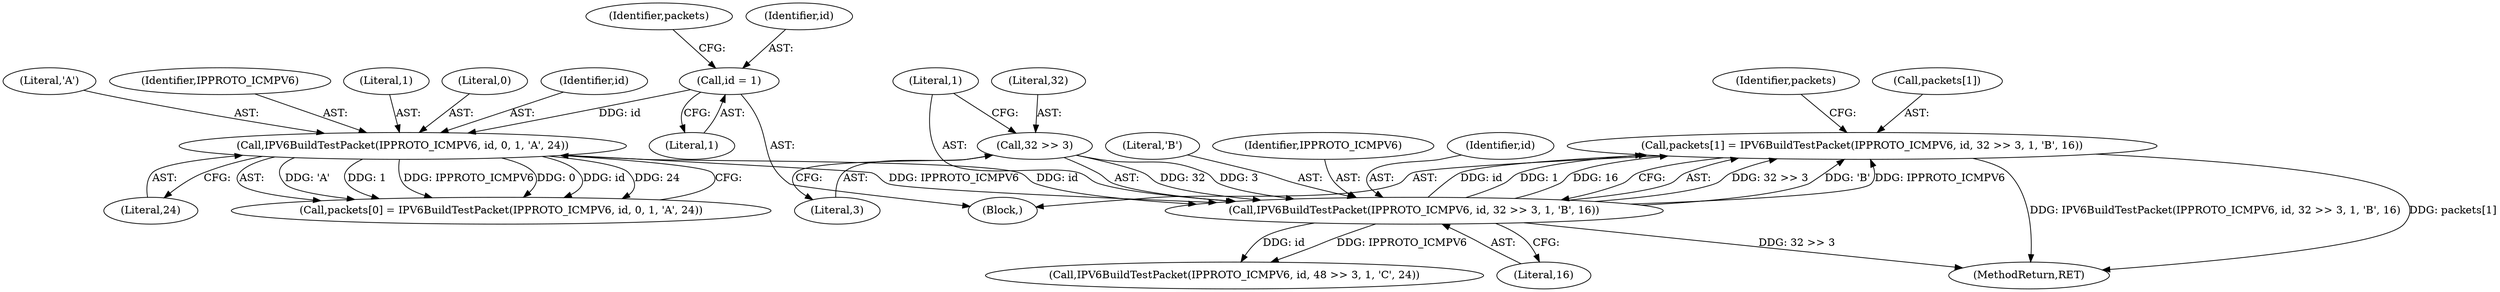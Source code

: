 digraph "0_suricata_4a04f814b15762eb446a5ead4d69d021512df6f8_14@array" {
"1000155" [label="(Call,packets[1] = IPV6BuildTestPacket(IPPROTO_ICMPV6, id, 32 >> 3, 1, 'B', 16))"];
"1000159" [label="(Call,IPV6BuildTestPacket(IPPROTO_ICMPV6, id, 32 >> 3, 1, 'B', 16))"];
"1000148" [label="(Call,IPV6BuildTestPacket(IPPROTO_ICMPV6, id, 0, 1, 'A', 24))"];
"1000135" [label="(Call,id = 1)"];
"1000162" [label="(Call,32 >> 3)"];
"1000165" [label="(Literal,1)"];
"1000140" [label="(Identifier,packets)"];
"1000164" [label="(Literal,3)"];
"1000170" [label="(Identifier,packets)"];
"1000166" [label="(Literal,'B')"];
"1000148" [label="(Call,IPV6BuildTestPacket(IPPROTO_ICMPV6, id, 0, 1, 'A', 24))"];
"1000144" [label="(Call,packets[0] = IPV6BuildTestPacket(IPPROTO_ICMPV6, id, 0, 1, 'A', 24))"];
"1000152" [label="(Literal,1)"];
"1000160" [label="(Identifier,IPPROTO_ICMPV6)"];
"1000154" [label="(Literal,24)"];
"1000151" [label="(Literal,0)"];
"1000150" [label="(Identifier,id)"];
"1000136" [label="(Identifier,id)"];
"1000137" [label="(Literal,1)"];
"1000167" [label="(Literal,16)"];
"1000162" [label="(Call,32 >> 3)"];
"1000153" [label="(Literal,'A')"];
"1000149" [label="(Identifier,IPPROTO_ICMPV6)"];
"1000516" [label="(MethodReturn,RET)"];
"1000155" [label="(Call,packets[1] = IPV6BuildTestPacket(IPPROTO_ICMPV6, id, 32 >> 3, 1, 'B', 16))"];
"1000135" [label="(Call,id = 1)"];
"1000161" [label="(Identifier,id)"];
"1000156" [label="(Call,packets[1])"];
"1000127" [label="(Block,)"];
"1000159" [label="(Call,IPV6BuildTestPacket(IPPROTO_ICMPV6, id, 32 >> 3, 1, 'B', 16))"];
"1000172" [label="(Call,IPV6BuildTestPacket(IPPROTO_ICMPV6, id, 48 >> 3, 1, 'C', 24))"];
"1000163" [label="(Literal,32)"];
"1000155" -> "1000127"  [label="AST: "];
"1000155" -> "1000159"  [label="CFG: "];
"1000156" -> "1000155"  [label="AST: "];
"1000159" -> "1000155"  [label="AST: "];
"1000170" -> "1000155"  [label="CFG: "];
"1000155" -> "1000516"  [label="DDG: IPV6BuildTestPacket(IPPROTO_ICMPV6, id, 32 >> 3, 1, 'B', 16)"];
"1000155" -> "1000516"  [label="DDG: packets[1]"];
"1000159" -> "1000155"  [label="DDG: 32 >> 3"];
"1000159" -> "1000155"  [label="DDG: 'B'"];
"1000159" -> "1000155"  [label="DDG: IPPROTO_ICMPV6"];
"1000159" -> "1000155"  [label="DDG: id"];
"1000159" -> "1000155"  [label="DDG: 1"];
"1000159" -> "1000155"  [label="DDG: 16"];
"1000159" -> "1000167"  [label="CFG: "];
"1000160" -> "1000159"  [label="AST: "];
"1000161" -> "1000159"  [label="AST: "];
"1000162" -> "1000159"  [label="AST: "];
"1000165" -> "1000159"  [label="AST: "];
"1000166" -> "1000159"  [label="AST: "];
"1000167" -> "1000159"  [label="AST: "];
"1000159" -> "1000516"  [label="DDG: 32 >> 3"];
"1000148" -> "1000159"  [label="DDG: IPPROTO_ICMPV6"];
"1000148" -> "1000159"  [label="DDG: id"];
"1000162" -> "1000159"  [label="DDG: 32"];
"1000162" -> "1000159"  [label="DDG: 3"];
"1000159" -> "1000172"  [label="DDG: IPPROTO_ICMPV6"];
"1000159" -> "1000172"  [label="DDG: id"];
"1000148" -> "1000144"  [label="AST: "];
"1000148" -> "1000154"  [label="CFG: "];
"1000149" -> "1000148"  [label="AST: "];
"1000150" -> "1000148"  [label="AST: "];
"1000151" -> "1000148"  [label="AST: "];
"1000152" -> "1000148"  [label="AST: "];
"1000153" -> "1000148"  [label="AST: "];
"1000154" -> "1000148"  [label="AST: "];
"1000144" -> "1000148"  [label="CFG: "];
"1000148" -> "1000144"  [label="DDG: 'A'"];
"1000148" -> "1000144"  [label="DDG: 1"];
"1000148" -> "1000144"  [label="DDG: IPPROTO_ICMPV6"];
"1000148" -> "1000144"  [label="DDG: 0"];
"1000148" -> "1000144"  [label="DDG: id"];
"1000148" -> "1000144"  [label="DDG: 24"];
"1000135" -> "1000148"  [label="DDG: id"];
"1000135" -> "1000127"  [label="AST: "];
"1000135" -> "1000137"  [label="CFG: "];
"1000136" -> "1000135"  [label="AST: "];
"1000137" -> "1000135"  [label="AST: "];
"1000140" -> "1000135"  [label="CFG: "];
"1000162" -> "1000164"  [label="CFG: "];
"1000163" -> "1000162"  [label="AST: "];
"1000164" -> "1000162"  [label="AST: "];
"1000165" -> "1000162"  [label="CFG: "];
}
